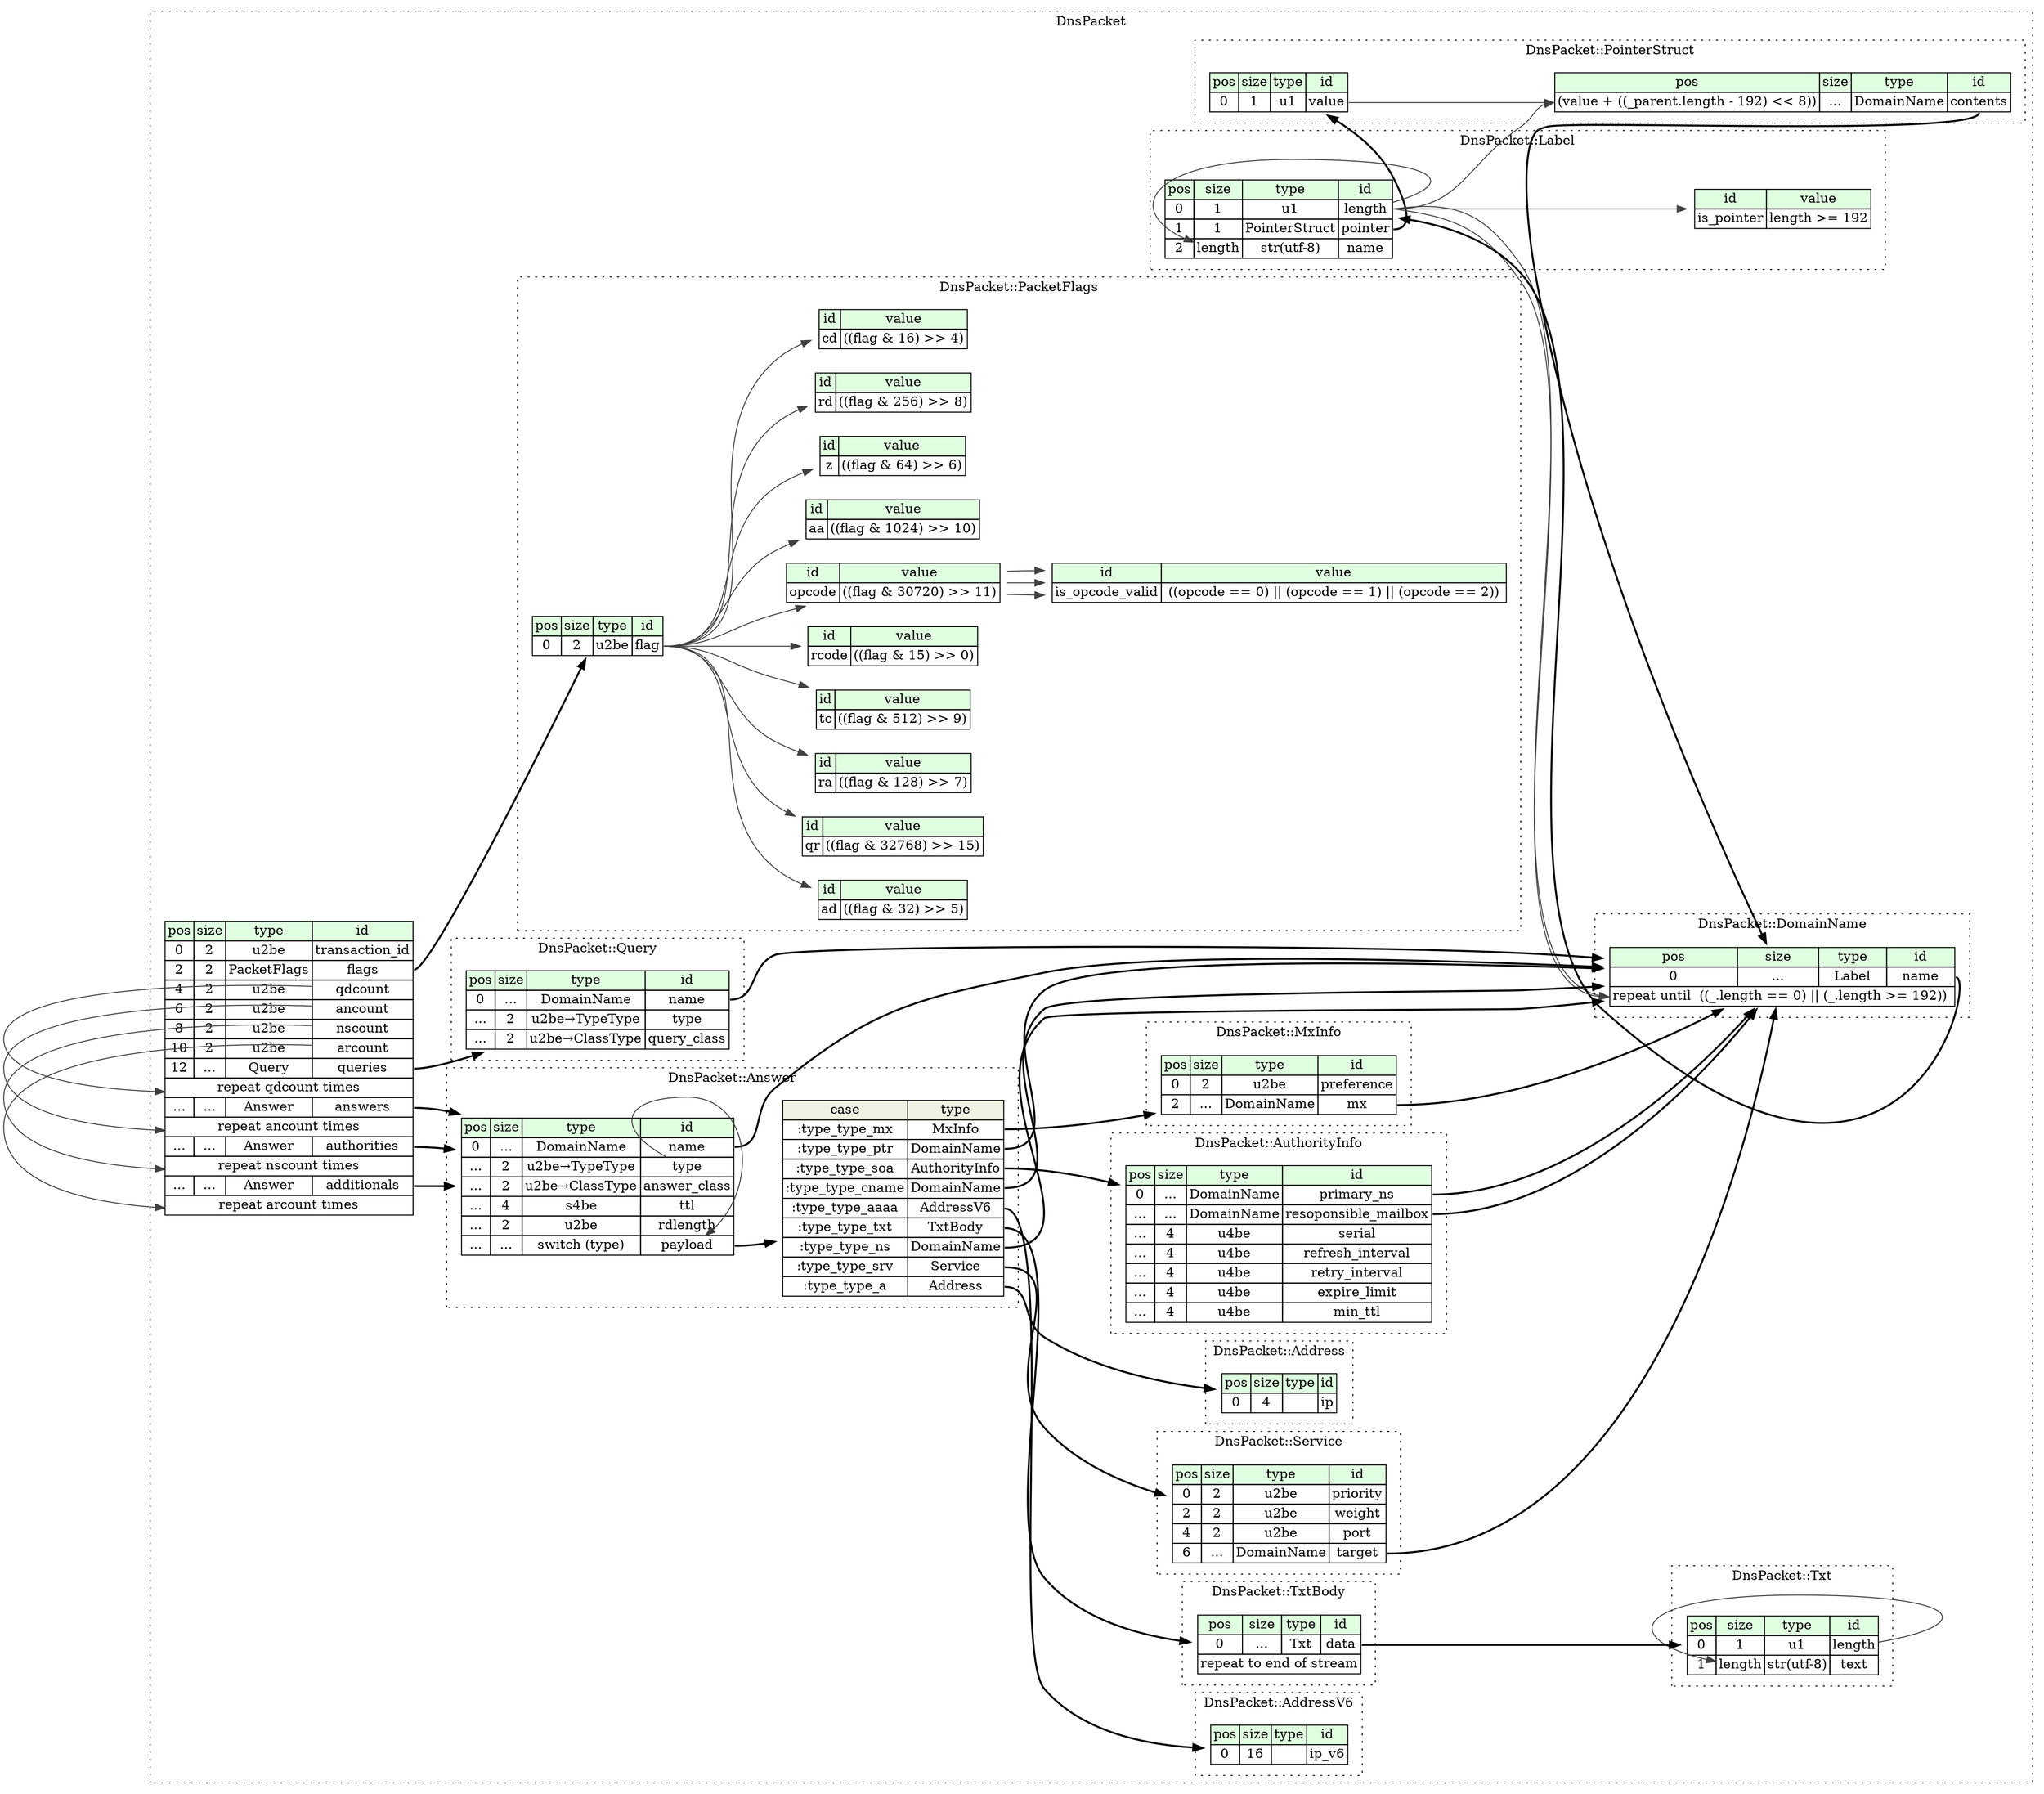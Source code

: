 digraph {
	rankdir=LR;
	node [shape=plaintext];
	subgraph cluster__dns_packet {
		label="DnsPacket";
		graph[style=dotted];

		dns_packet__seq [label=<<TABLE BORDER="0" CELLBORDER="1" CELLSPACING="0">
			<TR><TD BGCOLOR="#E0FFE0">pos</TD><TD BGCOLOR="#E0FFE0">size</TD><TD BGCOLOR="#E0FFE0">type</TD><TD BGCOLOR="#E0FFE0">id</TD></TR>
			<TR><TD PORT="transaction_id_pos">0</TD><TD PORT="transaction_id_size">2</TD><TD>u2be</TD><TD PORT="transaction_id_type">transaction_id</TD></TR>
			<TR><TD PORT="flags_pos">2</TD><TD PORT="flags_size">2</TD><TD>PacketFlags</TD><TD PORT="flags_type">flags</TD></TR>
			<TR><TD PORT="qdcount_pos">4</TD><TD PORT="qdcount_size">2</TD><TD>u2be</TD><TD PORT="qdcount_type">qdcount</TD></TR>
			<TR><TD PORT="ancount_pos">6</TD><TD PORT="ancount_size">2</TD><TD>u2be</TD><TD PORT="ancount_type">ancount</TD></TR>
			<TR><TD PORT="nscount_pos">8</TD><TD PORT="nscount_size">2</TD><TD>u2be</TD><TD PORT="nscount_type">nscount</TD></TR>
			<TR><TD PORT="arcount_pos">10</TD><TD PORT="arcount_size">2</TD><TD>u2be</TD><TD PORT="arcount_type">arcount</TD></TR>
			<TR><TD PORT="queries_pos">12</TD><TD PORT="queries_size">...</TD><TD>Query</TD><TD PORT="queries_type">queries</TD></TR>
			<TR><TD COLSPAN="4" PORT="queries__repeat">repeat qdcount times</TD></TR>
			<TR><TD PORT="answers_pos">...</TD><TD PORT="answers_size">...</TD><TD>Answer</TD><TD PORT="answers_type">answers</TD></TR>
			<TR><TD COLSPAN="4" PORT="answers__repeat">repeat ancount times</TD></TR>
			<TR><TD PORT="authorities_pos">...</TD><TD PORT="authorities_size">...</TD><TD>Answer</TD><TD PORT="authorities_type">authorities</TD></TR>
			<TR><TD COLSPAN="4" PORT="authorities__repeat">repeat nscount times</TD></TR>
			<TR><TD PORT="additionals_pos">...</TD><TD PORT="additionals_size">...</TD><TD>Answer</TD><TD PORT="additionals_type">additionals</TD></TR>
			<TR><TD COLSPAN="4" PORT="additionals__repeat">repeat arcount times</TD></TR>
		</TABLE>>];
		subgraph cluster__mx_info {
			label="DnsPacket::MxInfo";
			graph[style=dotted];

			mx_info__seq [label=<<TABLE BORDER="0" CELLBORDER="1" CELLSPACING="0">
				<TR><TD BGCOLOR="#E0FFE0">pos</TD><TD BGCOLOR="#E0FFE0">size</TD><TD BGCOLOR="#E0FFE0">type</TD><TD BGCOLOR="#E0FFE0">id</TD></TR>
				<TR><TD PORT="preference_pos">0</TD><TD PORT="preference_size">2</TD><TD>u2be</TD><TD PORT="preference_type">preference</TD></TR>
				<TR><TD PORT="mx_pos">2</TD><TD PORT="mx_size">...</TD><TD>DomainName</TD><TD PORT="mx_type">mx</TD></TR>
			</TABLE>>];
		}
		subgraph cluster__pointer_struct {
			label="DnsPacket::PointerStruct";
			graph[style=dotted];

			pointer_struct__seq [label=<<TABLE BORDER="0" CELLBORDER="1" CELLSPACING="0">
				<TR><TD BGCOLOR="#E0FFE0">pos</TD><TD BGCOLOR="#E0FFE0">size</TD><TD BGCOLOR="#E0FFE0">type</TD><TD BGCOLOR="#E0FFE0">id</TD></TR>
				<TR><TD PORT="value_pos">0</TD><TD PORT="value_size">1</TD><TD>u1</TD><TD PORT="value_type">value</TD></TR>
			</TABLE>>];
			pointer_struct__inst__contents [label=<<TABLE BORDER="0" CELLBORDER="1" CELLSPACING="0">
				<TR><TD BGCOLOR="#E0FFE0">pos</TD><TD BGCOLOR="#E0FFE0">size</TD><TD BGCOLOR="#E0FFE0">type</TD><TD BGCOLOR="#E0FFE0">id</TD></TR>
				<TR><TD PORT="contents_pos">(value + ((_parent.length - 192) &lt;&lt; 8))</TD><TD PORT="contents_size">...</TD><TD>DomainName</TD><TD PORT="contents_type">contents</TD></TR>
			</TABLE>>];
		}
		subgraph cluster__label {
			label="DnsPacket::Label";
			graph[style=dotted];

			label__seq [label=<<TABLE BORDER="0" CELLBORDER="1" CELLSPACING="0">
				<TR><TD BGCOLOR="#E0FFE0">pos</TD><TD BGCOLOR="#E0FFE0">size</TD><TD BGCOLOR="#E0FFE0">type</TD><TD BGCOLOR="#E0FFE0">id</TD></TR>
				<TR><TD PORT="length_pos">0</TD><TD PORT="length_size">1</TD><TD>u1</TD><TD PORT="length_type">length</TD></TR>
				<TR><TD PORT="pointer_pos">1</TD><TD PORT="pointer_size">1</TD><TD>PointerStruct</TD><TD PORT="pointer_type">pointer</TD></TR>
				<TR><TD PORT="name_pos">2</TD><TD PORT="name_size">length</TD><TD>str(utf-8)</TD><TD PORT="name_type">name</TD></TR>
			</TABLE>>];
			label__inst__is_pointer [label=<<TABLE BORDER="0" CELLBORDER="1" CELLSPACING="0">
				<TR><TD BGCOLOR="#E0FFE0">id</TD><TD BGCOLOR="#E0FFE0">value</TD></TR>
				<TR><TD>is_pointer</TD><TD>length &gt;= 192</TD></TR>
			</TABLE>>];
		}
		subgraph cluster__query {
			label="DnsPacket::Query";
			graph[style=dotted];

			query__seq [label=<<TABLE BORDER="0" CELLBORDER="1" CELLSPACING="0">
				<TR><TD BGCOLOR="#E0FFE0">pos</TD><TD BGCOLOR="#E0FFE0">size</TD><TD BGCOLOR="#E0FFE0">type</TD><TD BGCOLOR="#E0FFE0">id</TD></TR>
				<TR><TD PORT="name_pos">0</TD><TD PORT="name_size">...</TD><TD>DomainName</TD><TD PORT="name_type">name</TD></TR>
				<TR><TD PORT="type_pos">...</TD><TD PORT="type_size">2</TD><TD>u2be→TypeType</TD><TD PORT="type_type">type</TD></TR>
				<TR><TD PORT="query_class_pos">...</TD><TD PORT="query_class_size">2</TD><TD>u2be→ClassType</TD><TD PORT="query_class_type">query_class</TD></TR>
			</TABLE>>];
		}
		subgraph cluster__domain_name {
			label="DnsPacket::DomainName";
			graph[style=dotted];

			domain_name__seq [label=<<TABLE BORDER="0" CELLBORDER="1" CELLSPACING="0">
				<TR><TD BGCOLOR="#E0FFE0">pos</TD><TD BGCOLOR="#E0FFE0">size</TD><TD BGCOLOR="#E0FFE0">type</TD><TD BGCOLOR="#E0FFE0">id</TD></TR>
				<TR><TD PORT="name_pos">0</TD><TD PORT="name_size">...</TD><TD>Label</TD><TD PORT="name_type">name</TD></TR>
				<TR><TD COLSPAN="4" PORT="name__repeat">repeat until  ((_.length == 0) || (_.length &gt;= 192)) </TD></TR>
			</TABLE>>];
		}
		subgraph cluster__address_v6 {
			label="DnsPacket::AddressV6";
			graph[style=dotted];

			address_v6__seq [label=<<TABLE BORDER="0" CELLBORDER="1" CELLSPACING="0">
				<TR><TD BGCOLOR="#E0FFE0">pos</TD><TD BGCOLOR="#E0FFE0">size</TD><TD BGCOLOR="#E0FFE0">type</TD><TD BGCOLOR="#E0FFE0">id</TD></TR>
				<TR><TD PORT="ip_v6_pos">0</TD><TD PORT="ip_v6_size">16</TD><TD></TD><TD PORT="ip_v6_type">ip_v6</TD></TR>
			</TABLE>>];
		}
		subgraph cluster__service {
			label="DnsPacket::Service";
			graph[style=dotted];

			service__seq [label=<<TABLE BORDER="0" CELLBORDER="1" CELLSPACING="0">
				<TR><TD BGCOLOR="#E0FFE0">pos</TD><TD BGCOLOR="#E0FFE0">size</TD><TD BGCOLOR="#E0FFE0">type</TD><TD BGCOLOR="#E0FFE0">id</TD></TR>
				<TR><TD PORT="priority_pos">0</TD><TD PORT="priority_size">2</TD><TD>u2be</TD><TD PORT="priority_type">priority</TD></TR>
				<TR><TD PORT="weight_pos">2</TD><TD PORT="weight_size">2</TD><TD>u2be</TD><TD PORT="weight_type">weight</TD></TR>
				<TR><TD PORT="port_pos">4</TD><TD PORT="port_size">2</TD><TD>u2be</TD><TD PORT="port_type">port</TD></TR>
				<TR><TD PORT="target_pos">6</TD><TD PORT="target_size">...</TD><TD>DomainName</TD><TD PORT="target_type">target</TD></TR>
			</TABLE>>];
		}
		subgraph cluster__txt {
			label="DnsPacket::Txt";
			graph[style=dotted];

			txt__seq [label=<<TABLE BORDER="0" CELLBORDER="1" CELLSPACING="0">
				<TR><TD BGCOLOR="#E0FFE0">pos</TD><TD BGCOLOR="#E0FFE0">size</TD><TD BGCOLOR="#E0FFE0">type</TD><TD BGCOLOR="#E0FFE0">id</TD></TR>
				<TR><TD PORT="length_pos">0</TD><TD PORT="length_size">1</TD><TD>u1</TD><TD PORT="length_type">length</TD></TR>
				<TR><TD PORT="text_pos">1</TD><TD PORT="text_size">length</TD><TD>str(utf-8)</TD><TD PORT="text_type">text</TD></TR>
			</TABLE>>];
		}
		subgraph cluster__txt_body {
			label="DnsPacket::TxtBody";
			graph[style=dotted];

			txt_body__seq [label=<<TABLE BORDER="0" CELLBORDER="1" CELLSPACING="0">
				<TR><TD BGCOLOR="#E0FFE0">pos</TD><TD BGCOLOR="#E0FFE0">size</TD><TD BGCOLOR="#E0FFE0">type</TD><TD BGCOLOR="#E0FFE0">id</TD></TR>
				<TR><TD PORT="data_pos">0</TD><TD PORT="data_size">...</TD><TD>Txt</TD><TD PORT="data_type">data</TD></TR>
				<TR><TD COLSPAN="4" PORT="data__repeat">repeat to end of stream</TD></TR>
			</TABLE>>];
		}
		subgraph cluster__address {
			label="DnsPacket::Address";
			graph[style=dotted];

			address__seq [label=<<TABLE BORDER="0" CELLBORDER="1" CELLSPACING="0">
				<TR><TD BGCOLOR="#E0FFE0">pos</TD><TD BGCOLOR="#E0FFE0">size</TD><TD BGCOLOR="#E0FFE0">type</TD><TD BGCOLOR="#E0FFE0">id</TD></TR>
				<TR><TD PORT="ip_pos">0</TD><TD PORT="ip_size">4</TD><TD></TD><TD PORT="ip_type">ip</TD></TR>
			</TABLE>>];
		}
		subgraph cluster__answer {
			label="DnsPacket::Answer";
			graph[style=dotted];

			answer__seq [label=<<TABLE BORDER="0" CELLBORDER="1" CELLSPACING="0">
				<TR><TD BGCOLOR="#E0FFE0">pos</TD><TD BGCOLOR="#E0FFE0">size</TD><TD BGCOLOR="#E0FFE0">type</TD><TD BGCOLOR="#E0FFE0">id</TD></TR>
				<TR><TD PORT="name_pos">0</TD><TD PORT="name_size">...</TD><TD>DomainName</TD><TD PORT="name_type">name</TD></TR>
				<TR><TD PORT="type_pos">...</TD><TD PORT="type_size">2</TD><TD>u2be→TypeType</TD><TD PORT="type_type">type</TD></TR>
				<TR><TD PORT="answer_class_pos">...</TD><TD PORT="answer_class_size">2</TD><TD>u2be→ClassType</TD><TD PORT="answer_class_type">answer_class</TD></TR>
				<TR><TD PORT="ttl_pos">...</TD><TD PORT="ttl_size">4</TD><TD>s4be</TD><TD PORT="ttl_type">ttl</TD></TR>
				<TR><TD PORT="rdlength_pos">...</TD><TD PORT="rdlength_size">2</TD><TD>u2be</TD><TD PORT="rdlength_type">rdlength</TD></TR>
				<TR><TD PORT="payload_pos">...</TD><TD PORT="payload_size">...</TD><TD>switch (type)</TD><TD PORT="payload_type">payload</TD></TR>
			</TABLE>>];
answer__seq_payload_switch [label=<<TABLE BORDER="0" CELLBORDER="1" CELLSPACING="0">
	<TR><TD BGCOLOR="#F0F2E4">case</TD><TD BGCOLOR="#F0F2E4">type</TD></TR>
	<TR><TD>:type_type_mx</TD><TD PORT="case0">MxInfo</TD></TR>
	<TR><TD>:type_type_ptr</TD><TD PORT="case1">DomainName</TD></TR>
	<TR><TD>:type_type_soa</TD><TD PORT="case2">AuthorityInfo</TD></TR>
	<TR><TD>:type_type_cname</TD><TD PORT="case3">DomainName</TD></TR>
	<TR><TD>:type_type_aaaa</TD><TD PORT="case4">AddressV6</TD></TR>
	<TR><TD>:type_type_txt</TD><TD PORT="case5">TxtBody</TD></TR>
	<TR><TD>:type_type_ns</TD><TD PORT="case6">DomainName</TD></TR>
	<TR><TD>:type_type_srv</TD><TD PORT="case7">Service</TD></TR>
	<TR><TD>:type_type_a</TD><TD PORT="case8">Address</TD></TR>
</TABLE>>];
		}
		subgraph cluster__packet_flags {
			label="DnsPacket::PacketFlags";
			graph[style=dotted];

			packet_flags__seq [label=<<TABLE BORDER="0" CELLBORDER="1" CELLSPACING="0">
				<TR><TD BGCOLOR="#E0FFE0">pos</TD><TD BGCOLOR="#E0FFE0">size</TD><TD BGCOLOR="#E0FFE0">type</TD><TD BGCOLOR="#E0FFE0">id</TD></TR>
				<TR><TD PORT="flag_pos">0</TD><TD PORT="flag_size">2</TD><TD>u2be</TD><TD PORT="flag_type">flag</TD></TR>
			</TABLE>>];
			packet_flags__inst__qr [label=<<TABLE BORDER="0" CELLBORDER="1" CELLSPACING="0">
				<TR><TD BGCOLOR="#E0FFE0">id</TD><TD BGCOLOR="#E0FFE0">value</TD></TR>
				<TR><TD>qr</TD><TD>((flag &amp; 32768) &gt;&gt; 15)</TD></TR>
			</TABLE>>];
			packet_flags__inst__ra [label=<<TABLE BORDER="0" CELLBORDER="1" CELLSPACING="0">
				<TR><TD BGCOLOR="#E0FFE0">id</TD><TD BGCOLOR="#E0FFE0">value</TD></TR>
				<TR><TD>ra</TD><TD>((flag &amp; 128) &gt;&gt; 7)</TD></TR>
			</TABLE>>];
			packet_flags__inst__tc [label=<<TABLE BORDER="0" CELLBORDER="1" CELLSPACING="0">
				<TR><TD BGCOLOR="#E0FFE0">id</TD><TD BGCOLOR="#E0FFE0">value</TD></TR>
				<TR><TD>tc</TD><TD>((flag &amp; 512) &gt;&gt; 9)</TD></TR>
			</TABLE>>];
			packet_flags__inst__is_opcode_valid [label=<<TABLE BORDER="0" CELLBORDER="1" CELLSPACING="0">
				<TR><TD BGCOLOR="#E0FFE0">id</TD><TD BGCOLOR="#E0FFE0">value</TD></TR>
				<TR><TD>is_opcode_valid</TD><TD> ((opcode == 0) || (opcode == 1) || (opcode == 2)) </TD></TR>
			</TABLE>>];
			packet_flags__inst__rcode [label=<<TABLE BORDER="0" CELLBORDER="1" CELLSPACING="0">
				<TR><TD BGCOLOR="#E0FFE0">id</TD><TD BGCOLOR="#E0FFE0">value</TD></TR>
				<TR><TD>rcode</TD><TD>((flag &amp; 15) &gt;&gt; 0)</TD></TR>
			</TABLE>>];
			packet_flags__inst__opcode [label=<<TABLE BORDER="0" CELLBORDER="1" CELLSPACING="0">
				<TR><TD BGCOLOR="#E0FFE0">id</TD><TD BGCOLOR="#E0FFE0">value</TD></TR>
				<TR><TD>opcode</TD><TD>((flag &amp; 30720) &gt;&gt; 11)</TD></TR>
			</TABLE>>];
			packet_flags__inst__aa [label=<<TABLE BORDER="0" CELLBORDER="1" CELLSPACING="0">
				<TR><TD BGCOLOR="#E0FFE0">id</TD><TD BGCOLOR="#E0FFE0">value</TD></TR>
				<TR><TD>aa</TD><TD>((flag &amp; 1024) &gt;&gt; 10)</TD></TR>
			</TABLE>>];
			packet_flags__inst__z [label=<<TABLE BORDER="0" CELLBORDER="1" CELLSPACING="0">
				<TR><TD BGCOLOR="#E0FFE0">id</TD><TD BGCOLOR="#E0FFE0">value</TD></TR>
				<TR><TD>z</TD><TD>((flag &amp; 64) &gt;&gt; 6)</TD></TR>
			</TABLE>>];
			packet_flags__inst__rd [label=<<TABLE BORDER="0" CELLBORDER="1" CELLSPACING="0">
				<TR><TD BGCOLOR="#E0FFE0">id</TD><TD BGCOLOR="#E0FFE0">value</TD></TR>
				<TR><TD>rd</TD><TD>((flag &amp; 256) &gt;&gt; 8)</TD></TR>
			</TABLE>>];
			packet_flags__inst__cd [label=<<TABLE BORDER="0" CELLBORDER="1" CELLSPACING="0">
				<TR><TD BGCOLOR="#E0FFE0">id</TD><TD BGCOLOR="#E0FFE0">value</TD></TR>
				<TR><TD>cd</TD><TD>((flag &amp; 16) &gt;&gt; 4)</TD></TR>
			</TABLE>>];
			packet_flags__inst__ad [label=<<TABLE BORDER="0" CELLBORDER="1" CELLSPACING="0">
				<TR><TD BGCOLOR="#E0FFE0">id</TD><TD BGCOLOR="#E0FFE0">value</TD></TR>
				<TR><TD>ad</TD><TD>((flag &amp; 32) &gt;&gt; 5)</TD></TR>
			</TABLE>>];
		}
		subgraph cluster__authority_info {
			label="DnsPacket::AuthorityInfo";
			graph[style=dotted];

			authority_info__seq [label=<<TABLE BORDER="0" CELLBORDER="1" CELLSPACING="0">
				<TR><TD BGCOLOR="#E0FFE0">pos</TD><TD BGCOLOR="#E0FFE0">size</TD><TD BGCOLOR="#E0FFE0">type</TD><TD BGCOLOR="#E0FFE0">id</TD></TR>
				<TR><TD PORT="primary_ns_pos">0</TD><TD PORT="primary_ns_size">...</TD><TD>DomainName</TD><TD PORT="primary_ns_type">primary_ns</TD></TR>
				<TR><TD PORT="resoponsible_mailbox_pos">...</TD><TD PORT="resoponsible_mailbox_size">...</TD><TD>DomainName</TD><TD PORT="resoponsible_mailbox_type">resoponsible_mailbox</TD></TR>
				<TR><TD PORT="serial_pos">...</TD><TD PORT="serial_size">4</TD><TD>u4be</TD><TD PORT="serial_type">serial</TD></TR>
				<TR><TD PORT="refresh_interval_pos">...</TD><TD PORT="refresh_interval_size">4</TD><TD>u4be</TD><TD PORT="refresh_interval_type">refresh_interval</TD></TR>
				<TR><TD PORT="retry_interval_pos">...</TD><TD PORT="retry_interval_size">4</TD><TD>u4be</TD><TD PORT="retry_interval_type">retry_interval</TD></TR>
				<TR><TD PORT="expire_limit_pos">...</TD><TD PORT="expire_limit_size">4</TD><TD>u4be</TD><TD PORT="expire_limit_type">expire_limit</TD></TR>
				<TR><TD PORT="min_ttl_pos">...</TD><TD PORT="min_ttl_size">4</TD><TD>u4be</TD><TD PORT="min_ttl_type">min_ttl</TD></TR>
			</TABLE>>];
		}
	}
	dns_packet__seq:flags_type -> packet_flags__seq [style=bold];
	dns_packet__seq:queries_type -> query__seq [style=bold];
	dns_packet__seq:qdcount_type -> dns_packet__seq:queries__repeat [color="#404040"];
	dns_packet__seq:answers_type -> answer__seq [style=bold];
	dns_packet__seq:ancount_type -> dns_packet__seq:answers__repeat [color="#404040"];
	dns_packet__seq:authorities_type -> answer__seq [style=bold];
	dns_packet__seq:nscount_type -> dns_packet__seq:authorities__repeat [color="#404040"];
	dns_packet__seq:additionals_type -> answer__seq [style=bold];
	dns_packet__seq:arcount_type -> dns_packet__seq:additionals__repeat [color="#404040"];
	mx_info__seq:mx_type -> domain_name__seq [style=bold];
	pointer_struct__seq:value_type -> pointer_struct__inst__contents:contents_pos [color="#404040"];
	label__seq:length_type -> pointer_struct__inst__contents:contents_pos [color="#404040"];
	pointer_struct__inst__contents:contents_type -> domain_name__seq [style=bold];
	label__seq:pointer_type -> pointer_struct__seq [style=bold];
	label__seq:length_type -> label__seq:name_size [color="#404040"];
	label__seq:length_type -> label__inst__is_pointer [color="#404040"];
	query__seq:name_type -> domain_name__seq [style=bold];
	domain_name__seq:name_type -> label__seq [style=bold];
	label__seq:length_type -> domain_name__seq:name__repeat [color="#404040"];
	label__seq:length_type -> domain_name__seq:name__repeat [color="#404040"];
	service__seq:target_type -> domain_name__seq [style=bold];
	txt__seq:length_type -> txt__seq:text_size [color="#404040"];
	txt_body__seq:data_type -> txt__seq [style=bold];
	answer__seq:name_type -> domain_name__seq [style=bold];
	answer__seq:payload_type -> answer__seq_payload_switch [style=bold];
	answer__seq_payload_switch:case0 -> mx_info__seq [style=bold];
	answer__seq_payload_switch:case1 -> domain_name__seq [style=bold];
	answer__seq_payload_switch:case2 -> authority_info__seq [style=bold];
	answer__seq_payload_switch:case3 -> domain_name__seq [style=bold];
	answer__seq_payload_switch:case4 -> address_v6__seq [style=bold];
	answer__seq_payload_switch:case5 -> txt_body__seq [style=bold];
	answer__seq_payload_switch:case6 -> domain_name__seq [style=bold];
	answer__seq_payload_switch:case7 -> service__seq [style=bold];
	answer__seq_payload_switch:case8 -> address__seq [style=bold];
	answer__seq:type_type -> answer__seq:payload_type [color="#404040"];
	packet_flags__seq:flag_type -> packet_flags__inst__qr [color="#404040"];
	packet_flags__seq:flag_type -> packet_flags__inst__ra [color="#404040"];
	packet_flags__seq:flag_type -> packet_flags__inst__tc [color="#404040"];
	packet_flags__inst__opcode:opcode_type -> packet_flags__inst__is_opcode_valid [color="#404040"];
	packet_flags__inst__opcode:opcode_type -> packet_flags__inst__is_opcode_valid [color="#404040"];
	packet_flags__inst__opcode:opcode_type -> packet_flags__inst__is_opcode_valid [color="#404040"];
	packet_flags__seq:flag_type -> packet_flags__inst__rcode [color="#404040"];
	packet_flags__seq:flag_type -> packet_flags__inst__opcode [color="#404040"];
	packet_flags__seq:flag_type -> packet_flags__inst__aa [color="#404040"];
	packet_flags__seq:flag_type -> packet_flags__inst__z [color="#404040"];
	packet_flags__seq:flag_type -> packet_flags__inst__rd [color="#404040"];
	packet_flags__seq:flag_type -> packet_flags__inst__cd [color="#404040"];
	packet_flags__seq:flag_type -> packet_flags__inst__ad [color="#404040"];
	authority_info__seq:primary_ns_type -> domain_name__seq [style=bold];
	authority_info__seq:resoponsible_mailbox_type -> domain_name__seq [style=bold];
}
